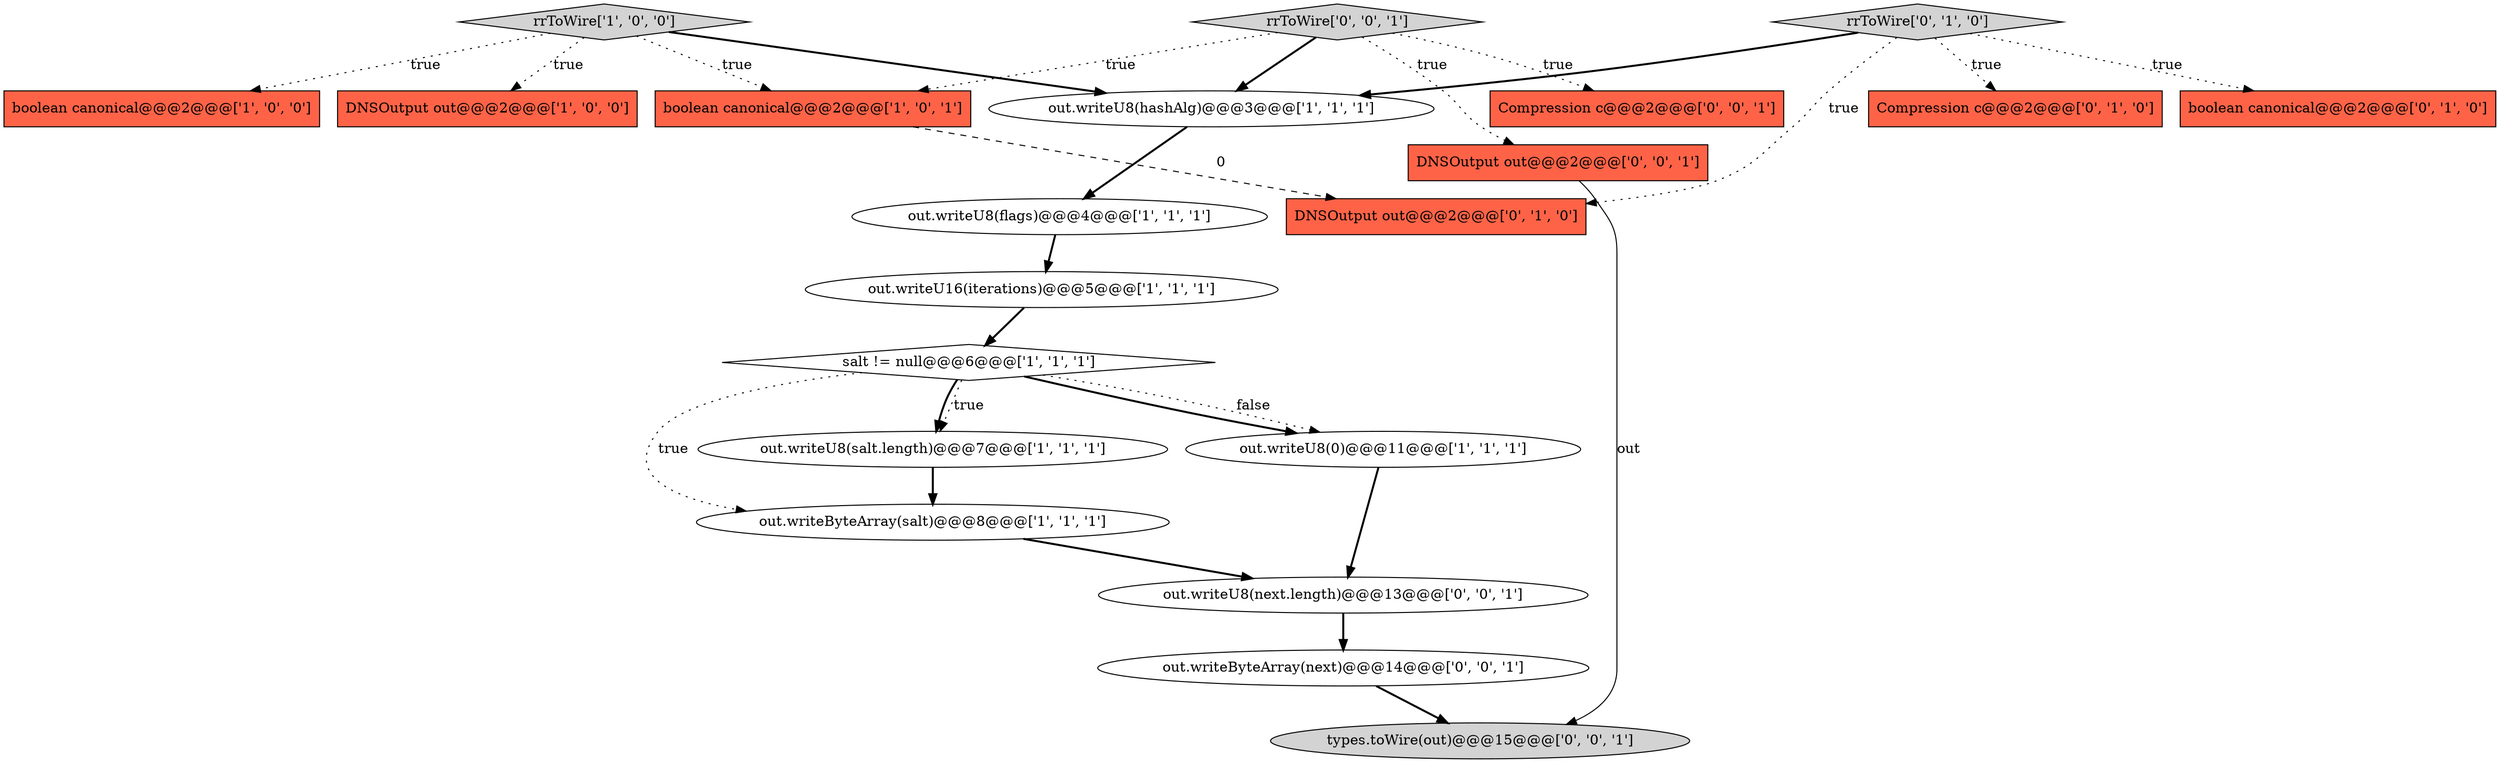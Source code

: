 digraph {
0 [style = filled, label = "DNSOutput out@@@2@@@['1', '0', '0']", fillcolor = tomato, shape = box image = "AAA0AAABBB1BBB"];
17 [style = filled, label = "types.toWire(out)@@@15@@@['0', '0', '1']", fillcolor = lightgray, shape = ellipse image = "AAA0AAABBB3BBB"];
6 [style = filled, label = "out.writeByteArray(salt)@@@8@@@['1', '1', '1']", fillcolor = white, shape = ellipse image = "AAA0AAABBB1BBB"];
18 [style = filled, label = "out.writeByteArray(next)@@@14@@@['0', '0', '1']", fillcolor = white, shape = ellipse image = "AAA0AAABBB3BBB"];
15 [style = filled, label = "Compression c@@@2@@@['0', '0', '1']", fillcolor = tomato, shape = box image = "AAA0AAABBB3BBB"];
1 [style = filled, label = "boolean canonical@@@2@@@['1', '0', '0']", fillcolor = tomato, shape = box image = "AAA0AAABBB1BBB"];
3 [style = filled, label = "out.writeU16(iterations)@@@5@@@['1', '1', '1']", fillcolor = white, shape = ellipse image = "AAA0AAABBB1BBB"];
5 [style = filled, label = "out.writeU8(hashAlg)@@@3@@@['1', '1', '1']", fillcolor = white, shape = ellipse image = "AAA0AAABBB1BBB"];
14 [style = filled, label = "DNSOutput out@@@2@@@['0', '1', '0']", fillcolor = tomato, shape = box image = "AAA1AAABBB2BBB"];
8 [style = filled, label = "out.writeU8(salt.length)@@@7@@@['1', '1', '1']", fillcolor = white, shape = ellipse image = "AAA0AAABBB1BBB"];
16 [style = filled, label = "out.writeU8(next.length)@@@13@@@['0', '0', '1']", fillcolor = white, shape = ellipse image = "AAA0AAABBB3BBB"];
4 [style = filled, label = "salt != null@@@6@@@['1', '1', '1']", fillcolor = white, shape = diamond image = "AAA0AAABBB1BBB"];
10 [style = filled, label = "rrToWire['1', '0', '0']", fillcolor = lightgray, shape = diamond image = "AAA0AAABBB1BBB"];
7 [style = filled, label = "out.writeU8(flags)@@@4@@@['1', '1', '1']", fillcolor = white, shape = ellipse image = "AAA0AAABBB1BBB"];
2 [style = filled, label = "out.writeU8(0)@@@11@@@['1', '1', '1']", fillcolor = white, shape = ellipse image = "AAA0AAABBB1BBB"];
11 [style = filled, label = "Compression c@@@2@@@['0', '1', '0']", fillcolor = tomato, shape = box image = "AAA0AAABBB2BBB"];
19 [style = filled, label = "DNSOutput out@@@2@@@['0', '0', '1']", fillcolor = tomato, shape = box image = "AAA0AAABBB3BBB"];
12 [style = filled, label = "boolean canonical@@@2@@@['0', '1', '0']", fillcolor = tomato, shape = box image = "AAA0AAABBB2BBB"];
20 [style = filled, label = "rrToWire['0', '0', '1']", fillcolor = lightgray, shape = diamond image = "AAA0AAABBB3BBB"];
9 [style = filled, label = "boolean canonical@@@2@@@['1', '0', '1']", fillcolor = tomato, shape = box image = "AAA0AAABBB1BBB"];
13 [style = filled, label = "rrToWire['0', '1', '0']", fillcolor = lightgray, shape = diamond image = "AAA0AAABBB2BBB"];
4->6 [style = dotted, label="true"];
16->18 [style = bold, label=""];
20->9 [style = dotted, label="true"];
13->12 [style = dotted, label="true"];
18->17 [style = bold, label=""];
4->8 [style = dotted, label="true"];
8->6 [style = bold, label=""];
4->2 [style = bold, label=""];
10->9 [style = dotted, label="true"];
3->4 [style = bold, label=""];
7->3 [style = bold, label=""];
20->5 [style = bold, label=""];
4->2 [style = dotted, label="false"];
19->17 [style = solid, label="out"];
9->14 [style = dashed, label="0"];
10->5 [style = bold, label=""];
6->16 [style = bold, label=""];
13->5 [style = bold, label=""];
5->7 [style = bold, label=""];
4->8 [style = bold, label=""];
10->0 [style = dotted, label="true"];
13->11 [style = dotted, label="true"];
20->19 [style = dotted, label="true"];
10->1 [style = dotted, label="true"];
13->14 [style = dotted, label="true"];
20->15 [style = dotted, label="true"];
2->16 [style = bold, label=""];
}
